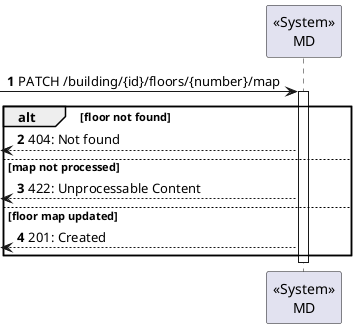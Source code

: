 @startuml
autonumber

participant "<<System>>\nMD" as mdr

[-> mdr: PATCH /building/{id}/floors/{number}/map
activate mdr
alt floor not found
    [<--mdr  : 404: Not found
else map not processed
    [<--mdr : 422: Unprocessable Content
else floor map updated
    [<--mdr  : 201: Created
end
deactivate mdr

@enduml

